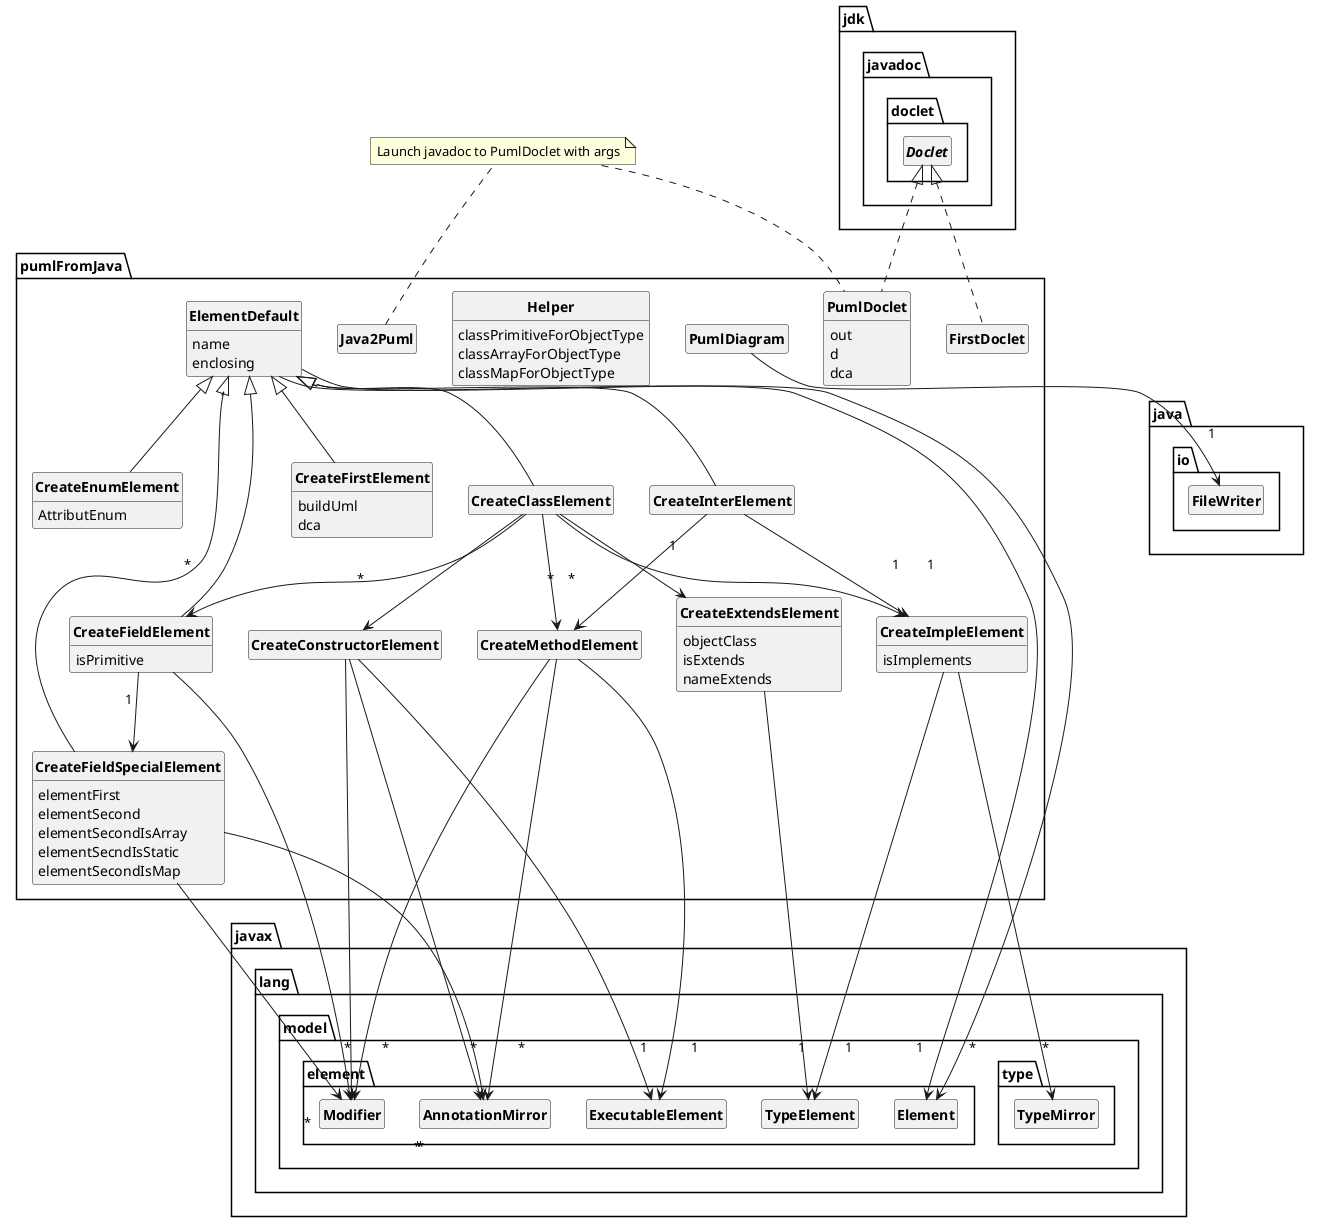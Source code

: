 @startuml
'https://plantuml.com/class-diagram
skinparam classAttributeIconSize 0
skinparam classFontStyle Bold
skinparam style strictuml
hide empty members

class pumlFromJava.CreateMethodElement  {
}

pumlFromJava.CreateMethodElement --> "\t*\n\t\n" javax.lang.model.element.Modifier
pumlFromJava.CreateMethodElement --> "\t*\n\t\n"  javax.lang.model.element.AnnotationMirror
pumlFromJava.CreateMethodElement --> "\t1\n\t\n" javax.lang.model.element.ExecutableElement

class pumlFromJava.CreateConstructorElement  {
}

pumlFromJava.CreateConstructorElement --> "\t*\n\t\n" javax.lang.model.element.Modifier
pumlFromJava.CreateConstructorElement --> "\t*\n\t\n"  javax.lang.model.element.AnnotationMirror
pumlFromJava.CreateConstructorElement --> "\t1\n\t\n" javax.lang.model.element.ExecutableElement

class pumlFromJava.FirstDoclet  implements jdk.javadoc.doclet.Doclet{
}


class pumlFromJava.PumlDoclet  implements jdk.javadoc.doclet.Doclet{
	out
	d
	dca
}

pumlFromJava.PumlDoclet --> "\t*\n\t\n" pumlFromJava.PumlDoclet.Option

class pumlFromJava.CreateImpleElement  {
	isImplements
}

pumlFromJava.CreateImpleElement --> "\t1\n\t\n" javax.lang.model.element.TypeElement
pumlFromJava.CreateImpleElement --> "\t*\n\t\n" javax.lang.model.type.TypeMirror

class pumlFromJava.CreateEnumElement extends pumlFromJava.ElementDefault {
	AttributEnum
}


class pumlFromJava.CreateInterElement extends pumlFromJava.ElementDefault {
}

pumlFromJava.CreateInterElement --> "\t*\n\t\n" pumlFromJava.CreateMethodElement
pumlFromJava.CreateInterElement --> "\t1\n\t\n" pumlFromJava.CreateImpleElement

class pumlFromJava.CreateFieldSpecialElement extends pumlFromJava.ElementDefault {
	elementFirst
	elementSecond
	elementSecondIsArray
	elementSecndIsStatic
	elementSecondIsMap
}

pumlFromJava.CreateFieldSpecialElement --> "\t*\n\t\n" javax.lang.model.element.Modifier
pumlFromJava.CreateFieldSpecialElement --> "\t*\n\t\n"  javax.lang.model.element.AnnotationMirror

class pumlFromJava.CreateFirstElement extends pumlFromJava.ElementDefault {
	buildUml
	dca
}


class pumlFromJava.Helper  {
	classPrimitiveForObjectType
	classArrayForObjectType
	classMapForObjectType
}


class pumlFromJava.ElementDefault  {
	name
	enclosing
}

pumlFromJava.ElementDefault --> "\t1\n\t\n" javax.lang.model.element.Element
pumlFromJava.ElementDefault --> "\t*\n\t\n"  javax.lang.model.element.Element

class pumlFromJava.CreateClassElement extends pumlFromJava.ElementDefault {
}

pumlFromJava.CreateClassElement --> "\t*\n\t\n" pumlFromJava.CreateFieldElement
pumlFromJava.CreateClassElement --> "\t*\n\t\n" pumlFromJava.CreateConstructorElement
pumlFromJava.CreateClassElement --> "\t*\n\t\n" pumlFromJava.CreateMethodElement
pumlFromJava.CreateClassElement --> "\t1\n\t\n" pumlFromJava.CreateExtendsElement
pumlFromJava.CreateClassElement --> "\t1\n\t\n" pumlFromJava.CreateImpleElement

class pumlFromJava.Java2Puml  {
}


class pumlFromJava.CreateExtendsElement  {
	objectClass
	isExtends
	nameExtends
}

pumlFromJava.CreateExtendsElement --> "\t1\n\t\n" javax.lang.model.element.TypeElement

class pumlFromJava.CreateFieldElement extends pumlFromJava.ElementDefault {
	isPrimitive
}

pumlFromJava.CreateFieldElement --> "\t*\n\t\n" javax.lang.model.element.Modifier
pumlFromJava.CreateFieldElement --> "\t1\n\t\n" pumlFromJava.CreateFieldSpecialElement

class pumlFromJava.PumlDiagram  {
}

pumlFromJava.PumlDiagram --> "\t1\n\t\n" java.io.FileWriter

note "Launch javadoc to PumlDoclet with args" as N2
Java2Puml .. N2
N2 .. PumlDoclet

@enduml

